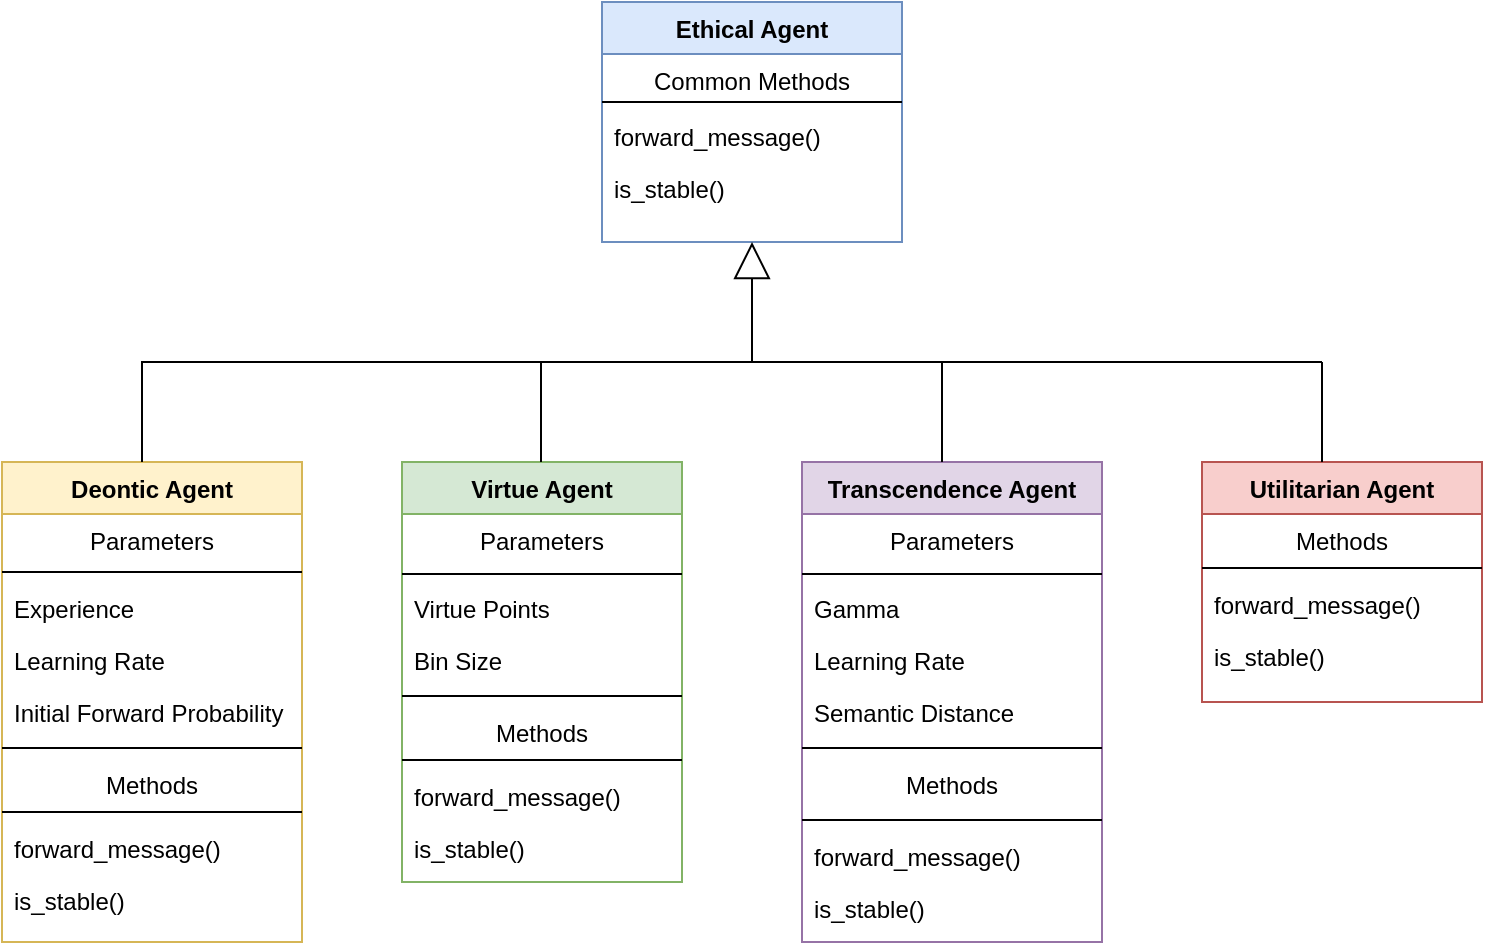 <mxfile version="20.3.0" type="device" pages="2"><diagram id="C5RBs43oDa-KdzZeNtuy" name="Page-1"><mxGraphModel dx="1106" dy="771" grid="1" gridSize="10" guides="1" tooltips="1" connect="1" arrows="1" fold="1" page="1" pageScale="1" pageWidth="827" pageHeight="1169" math="0" shadow="0"><root><mxCell id="WIyWlLk6GJQsqaUBKTNV-0"/><mxCell id="WIyWlLk6GJQsqaUBKTNV-1" parent="WIyWlLk6GJQsqaUBKTNV-0"/><mxCell id="zkfFHV4jXpPFQw0GAbJ--0" value="Ethical Agent" style="swimlane;fontStyle=1;align=center;verticalAlign=top;childLayout=stackLayout;horizontal=1;startSize=26;horizontalStack=0;resizeParent=1;resizeLast=0;collapsible=1;marginBottom=0;rounded=0;shadow=0;strokeWidth=1;fillColor=#dae8fc;strokeColor=#6c8ebf;" parent="WIyWlLk6GJQsqaUBKTNV-1" vertex="1"><mxGeometry x="330" y="70" width="150" height="120" as="geometry"><mxRectangle x="230" y="140" width="160" height="26" as="alternateBounds"/></mxGeometry></mxCell><mxCell id="zkfFHV4jXpPFQw0GAbJ--2" value="Common Methods" style="text;align=center;verticalAlign=top;spacingLeft=4;spacingRight=4;overflow=hidden;rotatable=0;points=[[0,0.5],[1,0.5]];portConstraint=eastwest;rounded=0;shadow=0;html=0;" parent="zkfFHV4jXpPFQw0GAbJ--0" vertex="1"><mxGeometry y="26" width="150" height="20" as="geometry"/></mxCell><mxCell id="zkfFHV4jXpPFQw0GAbJ--4" value="" style="line;html=1;strokeWidth=1;align=left;verticalAlign=middle;spacingTop=-1;spacingLeft=3;spacingRight=3;rotatable=0;labelPosition=right;points=[];portConstraint=eastwest;" parent="zkfFHV4jXpPFQw0GAbJ--0" vertex="1"><mxGeometry y="46" width="150" height="8" as="geometry"/></mxCell><mxCell id="_ln741WjJNHpquCPt0FL-15" value="forward_message()" style="text;align=left;verticalAlign=top;spacingLeft=4;spacingRight=4;overflow=hidden;rotatable=0;points=[[0,0.5],[1,0.5]];portConstraint=eastwest;" parent="zkfFHV4jXpPFQw0GAbJ--0" vertex="1"><mxGeometry y="54" width="150" height="26" as="geometry"/></mxCell><mxCell id="_ln741WjJNHpquCPt0FL-17" value="is_stable()" style="text;align=left;verticalAlign=top;spacingLeft=4;spacingRight=4;overflow=hidden;rotatable=0;points=[[0,0.5],[1,0.5]];portConstraint=eastwest;" parent="zkfFHV4jXpPFQw0GAbJ--0" vertex="1"><mxGeometry y="80" width="150" height="26" as="geometry"/></mxCell><mxCell id="zkfFHV4jXpPFQw0GAbJ--6" value="Deontic Agent" style="swimlane;fontStyle=1;align=center;verticalAlign=top;childLayout=stackLayout;horizontal=1;startSize=26;horizontalStack=0;resizeParent=1;resizeLast=0;collapsible=1;marginBottom=0;rounded=0;shadow=0;strokeWidth=1;fillColor=#fff2cc;strokeColor=#d6b656;" parent="WIyWlLk6GJQsqaUBKTNV-1" vertex="1"><mxGeometry x="30" y="300" width="150" height="240" as="geometry"><mxRectangle x="130" y="380" width="160" height="26" as="alternateBounds"/></mxGeometry></mxCell><mxCell id="zkfFHV4jXpPFQw0GAbJ--8" value="Parameters" style="text;align=center;verticalAlign=top;spacingLeft=4;spacingRight=4;overflow=hidden;rotatable=0;points=[[0,0.5],[1,0.5]];portConstraint=eastwest;rounded=0;shadow=0;html=0;" parent="zkfFHV4jXpPFQw0GAbJ--6" vertex="1"><mxGeometry y="26" width="150" height="24" as="geometry"/></mxCell><mxCell id="zkfFHV4jXpPFQw0GAbJ--9" value="" style="line;html=1;strokeWidth=1;align=left;verticalAlign=middle;spacingTop=-1;spacingLeft=3;spacingRight=3;rotatable=0;labelPosition=right;points=[];portConstraint=eastwest;" parent="zkfFHV4jXpPFQw0GAbJ--6" vertex="1"><mxGeometry y="50" width="150" height="10" as="geometry"/></mxCell><mxCell id="zkfFHV4jXpPFQw0GAbJ--11" value="Experience" style="text;align=left;verticalAlign=top;spacingLeft=4;spacingRight=4;overflow=hidden;rotatable=0;points=[[0,0.5],[1,0.5]];portConstraint=eastwest;" parent="zkfFHV4jXpPFQw0GAbJ--6" vertex="1"><mxGeometry y="60" width="150" height="26" as="geometry"/></mxCell><mxCell id="zkfFHV4jXpPFQw0GAbJ--10" value="Learning Rate" style="text;align=left;verticalAlign=top;spacingLeft=4;spacingRight=4;overflow=hidden;rotatable=0;points=[[0,0.5],[1,0.5]];portConstraint=eastwest;fontStyle=0" parent="zkfFHV4jXpPFQw0GAbJ--6" vertex="1"><mxGeometry y="86" width="150" height="26" as="geometry"/></mxCell><mxCell id="_ln741WjJNHpquCPt0FL-18" value="Initial Forward Probability" style="text;align=left;verticalAlign=top;spacingLeft=4;spacingRight=4;overflow=hidden;rotatable=0;points=[[0,0.5],[1,0.5]];portConstraint=eastwest;fontStyle=0" parent="zkfFHV4jXpPFQw0GAbJ--6" vertex="1"><mxGeometry y="112" width="150" height="26" as="geometry"/></mxCell><mxCell id="_ln741WjJNHpquCPt0FL-21" value="" style="line;html=1;strokeWidth=1;align=left;verticalAlign=middle;spacingTop=-1;spacingLeft=3;spacingRight=3;rotatable=0;labelPosition=right;points=[];portConstraint=eastwest;" parent="zkfFHV4jXpPFQw0GAbJ--6" vertex="1"><mxGeometry y="138" width="150" height="10" as="geometry"/></mxCell><mxCell id="_ln741WjJNHpquCPt0FL-23" value="Methods" style="text;align=center;verticalAlign=top;spacingLeft=4;spacingRight=4;overflow=hidden;rotatable=0;points=[[0,0.5],[1,0.5]];portConstraint=eastwest;fontStyle=0" parent="zkfFHV4jXpPFQw0GAbJ--6" vertex="1"><mxGeometry y="148" width="150" height="22" as="geometry"/></mxCell><mxCell id="_ln741WjJNHpquCPt0FL-25" value="" style="line;html=1;strokeWidth=1;align=left;verticalAlign=middle;spacingTop=-1;spacingLeft=3;spacingRight=3;rotatable=0;labelPosition=right;points=[];portConstraint=eastwest;" parent="zkfFHV4jXpPFQw0GAbJ--6" vertex="1"><mxGeometry y="170" width="150" height="10" as="geometry"/></mxCell><mxCell id="_ln741WjJNHpquCPt0FL-26" value="forward_message()" style="text;align=left;verticalAlign=top;spacingLeft=4;spacingRight=4;overflow=hidden;rotatable=0;points=[[0,0.5],[1,0.5]];portConstraint=eastwest;" parent="zkfFHV4jXpPFQw0GAbJ--6" vertex="1"><mxGeometry y="180" width="150" height="26" as="geometry"/></mxCell><mxCell id="_ln741WjJNHpquCPt0FL-28" value="is_stable()" style="text;align=left;verticalAlign=top;spacingLeft=4;spacingRight=4;overflow=hidden;rotatable=0;points=[[0,0.5],[1,0.5]];portConstraint=eastwest;" parent="zkfFHV4jXpPFQw0GAbJ--6" vertex="1"><mxGeometry y="206" width="150" height="24" as="geometry"/></mxCell><mxCell id="zkfFHV4jXpPFQw0GAbJ--13" value="Virtue Agent" style="swimlane;fontStyle=1;align=center;verticalAlign=top;childLayout=stackLayout;horizontal=1;startSize=26;horizontalStack=0;resizeParent=1;resizeLast=0;collapsible=1;marginBottom=0;rounded=0;shadow=0;strokeWidth=1;fillColor=#d5e8d4;strokeColor=#82b366;" parent="WIyWlLk6GJQsqaUBKTNV-1" vertex="1"><mxGeometry x="230" y="300" width="140" height="210" as="geometry"><mxRectangle x="340" y="380" width="170" height="26" as="alternateBounds"/></mxGeometry></mxCell><mxCell id="zkfFHV4jXpPFQw0GAbJ--14" value="Parameters" style="text;align=center;verticalAlign=top;spacingLeft=4;spacingRight=4;overflow=hidden;rotatable=0;points=[[0,0.5],[1,0.5]];portConstraint=eastwest;" parent="zkfFHV4jXpPFQw0GAbJ--13" vertex="1"><mxGeometry y="26" width="140" height="26" as="geometry"/></mxCell><mxCell id="zkfFHV4jXpPFQw0GAbJ--15" value="" style="line;html=1;strokeWidth=1;align=left;verticalAlign=middle;spacingTop=-1;spacingLeft=3;spacingRight=3;rotatable=0;labelPosition=right;points=[];portConstraint=eastwest;" parent="zkfFHV4jXpPFQw0GAbJ--13" vertex="1"><mxGeometry y="52" width="140" height="8" as="geometry"/></mxCell><mxCell id="_ln741WjJNHpquCPt0FL-29" value="Virtue Points" style="text;align=left;verticalAlign=top;spacingLeft=4;spacingRight=4;overflow=hidden;rotatable=0;points=[[0,0.5],[1,0.5]];portConstraint=eastwest;" parent="zkfFHV4jXpPFQw0GAbJ--13" vertex="1"><mxGeometry y="60" width="140" height="26" as="geometry"/></mxCell><mxCell id="_ln741WjJNHpquCPt0FL-30" value="Bin Size" style="text;align=left;verticalAlign=top;spacingLeft=4;spacingRight=4;overflow=hidden;rotatable=0;points=[[0,0.5],[1,0.5]];portConstraint=eastwest;fontStyle=0" parent="zkfFHV4jXpPFQw0GAbJ--13" vertex="1"><mxGeometry y="86" width="140" height="26" as="geometry"/></mxCell><mxCell id="_ln741WjJNHpquCPt0FL-31" value="" style="line;html=1;strokeWidth=1;align=left;verticalAlign=middle;spacingTop=-1;spacingLeft=3;spacingRight=3;rotatable=0;labelPosition=right;points=[];portConstraint=eastwest;" parent="zkfFHV4jXpPFQw0GAbJ--13" vertex="1"><mxGeometry y="112" width="140" height="10" as="geometry"/></mxCell><mxCell id="_ln741WjJNHpquCPt0FL-32" value="Methods" style="text;align=center;verticalAlign=top;spacingLeft=4;spacingRight=4;overflow=hidden;rotatable=0;points=[[0,0.5],[1,0.5]];portConstraint=eastwest;fontStyle=0" parent="zkfFHV4jXpPFQw0GAbJ--13" vertex="1"><mxGeometry y="122" width="140" height="22" as="geometry"/></mxCell><mxCell id="_ln741WjJNHpquCPt0FL-33" value="" style="line;html=1;strokeWidth=1;align=left;verticalAlign=middle;spacingTop=-1;spacingLeft=3;spacingRight=3;rotatable=0;labelPosition=right;points=[];portConstraint=eastwest;" parent="zkfFHV4jXpPFQw0GAbJ--13" vertex="1"><mxGeometry y="144" width="140" height="10" as="geometry"/></mxCell><mxCell id="_ln741WjJNHpquCPt0FL-34" value="forward_message()" style="text;align=left;verticalAlign=top;spacingLeft=4;spacingRight=4;overflow=hidden;rotatable=0;points=[[0,0.5],[1,0.5]];portConstraint=eastwest;" parent="zkfFHV4jXpPFQw0GAbJ--13" vertex="1"><mxGeometry y="154" width="140" height="26" as="geometry"/></mxCell><mxCell id="_ln741WjJNHpquCPt0FL-36" value="is_stable()" style="text;align=left;verticalAlign=top;spacingLeft=4;spacingRight=4;overflow=hidden;rotatable=0;points=[[0,0.5],[1,0.5]];portConstraint=eastwest;" parent="zkfFHV4jXpPFQw0GAbJ--13" vertex="1"><mxGeometry y="180" width="140" height="26" as="geometry"/></mxCell><mxCell id="_ln741WjJNHpquCPt0FL-0" value="Transcendence Agent" style="swimlane;fontStyle=1;align=center;verticalAlign=top;childLayout=stackLayout;horizontal=1;startSize=26;horizontalStack=0;resizeParent=1;resizeLast=0;collapsible=1;marginBottom=0;rounded=0;shadow=0;strokeWidth=1;fillColor=#e1d5e7;strokeColor=#9673a6;" parent="WIyWlLk6GJQsqaUBKTNV-1" vertex="1"><mxGeometry x="430" y="300" width="150" height="240" as="geometry"><mxRectangle x="130" y="380" width="160" height="26" as="alternateBounds"/></mxGeometry></mxCell><mxCell id="_ln741WjJNHpquCPt0FL-38" value="Parameters" style="text;align=center;verticalAlign=top;spacingLeft=4;spacingRight=4;overflow=hidden;rotatable=0;points=[[0,0.5],[1,0.5]];portConstraint=eastwest;" parent="_ln741WjJNHpquCPt0FL-0" vertex="1"><mxGeometry y="26" width="150" height="26" as="geometry"/></mxCell><mxCell id="_ln741WjJNHpquCPt0FL-39" value="" style="line;html=1;strokeWidth=1;align=left;verticalAlign=middle;spacingTop=-1;spacingLeft=3;spacingRight=3;rotatable=0;labelPosition=right;points=[];portConstraint=eastwest;" parent="_ln741WjJNHpquCPt0FL-0" vertex="1"><mxGeometry y="52" width="150" height="8" as="geometry"/></mxCell><mxCell id="_ln741WjJNHpquCPt0FL-40" value="Gamma" style="text;align=left;verticalAlign=top;spacingLeft=4;spacingRight=4;overflow=hidden;rotatable=0;points=[[0,0.5],[1,0.5]];portConstraint=eastwest;" parent="_ln741WjJNHpquCPt0FL-0" vertex="1"><mxGeometry y="60" width="150" height="26" as="geometry"/></mxCell><mxCell id="_ln741WjJNHpquCPt0FL-41" value="Learning Rate&#10;&#10;&#10;" style="text;align=left;verticalAlign=top;spacingLeft=4;spacingRight=4;overflow=hidden;rotatable=0;points=[[0,0.5],[1,0.5]];portConstraint=eastwest;fontStyle=0" parent="_ln741WjJNHpquCPt0FL-0" vertex="1"><mxGeometry y="86" width="150" height="26" as="geometry"/></mxCell><mxCell id="_ln741WjJNHpquCPt0FL-46" value="Semantic Distance" style="text;align=left;verticalAlign=top;spacingLeft=4;spacingRight=4;overflow=hidden;rotatable=0;points=[[0,0.5],[1,0.5]];portConstraint=eastwest;" parent="_ln741WjJNHpquCPt0FL-0" vertex="1"><mxGeometry y="112" width="150" height="26" as="geometry"/></mxCell><mxCell id="_ln741WjJNHpquCPt0FL-42" value="" style="line;html=1;strokeWidth=1;align=left;verticalAlign=middle;spacingTop=-1;spacingLeft=3;spacingRight=3;rotatable=0;labelPosition=right;points=[];portConstraint=eastwest;" parent="_ln741WjJNHpquCPt0FL-0" vertex="1"><mxGeometry y="138" width="150" height="10" as="geometry"/></mxCell><mxCell id="_ln741WjJNHpquCPt0FL-45" value="Methods" style="text;align=center;verticalAlign=top;spacingLeft=4;spacingRight=4;overflow=hidden;rotatable=0;points=[[0,0.5],[1,0.5]];portConstraint=eastwest;" parent="_ln741WjJNHpquCPt0FL-0" vertex="1"><mxGeometry y="148" width="150" height="26" as="geometry"/></mxCell><mxCell id="_ln741WjJNHpquCPt0FL-44" value="" style="line;html=1;strokeWidth=1;align=left;verticalAlign=middle;spacingTop=-1;spacingLeft=3;spacingRight=3;rotatable=0;labelPosition=right;points=[];portConstraint=eastwest;" parent="_ln741WjJNHpquCPt0FL-0" vertex="1"><mxGeometry y="174" width="150" height="10" as="geometry"/></mxCell><mxCell id="_ln741WjJNHpquCPt0FL-49" value="forward_message()" style="text;align=left;verticalAlign=top;spacingLeft=4;spacingRight=4;overflow=hidden;rotatable=0;points=[[0,0.5],[1,0.5]];portConstraint=eastwest;" parent="_ln741WjJNHpquCPt0FL-0" vertex="1"><mxGeometry y="184" width="150" height="26" as="geometry"/></mxCell><mxCell id="_ln741WjJNHpquCPt0FL-51" value="is_stable()" style="text;align=left;verticalAlign=top;spacingLeft=4;spacingRight=4;overflow=hidden;rotatable=0;points=[[0,0.5],[1,0.5]];portConstraint=eastwest;" parent="_ln741WjJNHpquCPt0FL-0" vertex="1"><mxGeometry y="210" width="150" height="26" as="geometry"/></mxCell><mxCell id="_ln741WjJNHpquCPt0FL-6" value="Utilitarian Agent" style="swimlane;fontStyle=1;align=center;verticalAlign=top;childLayout=stackLayout;horizontal=1;startSize=26;horizontalStack=0;resizeParent=1;resizeLast=0;collapsible=1;marginBottom=0;rounded=0;shadow=0;strokeWidth=1;fillColor=#f8cecc;strokeColor=#b85450;" parent="WIyWlLk6GJQsqaUBKTNV-1" vertex="1"><mxGeometry x="630" y="300" width="140" height="120" as="geometry"><mxRectangle x="340" y="380" width="170" height="26" as="alternateBounds"/></mxGeometry></mxCell><mxCell id="_ln741WjJNHpquCPt0FL-70" value="Methods" style="text;align=center;verticalAlign=top;spacingLeft=4;spacingRight=4;overflow=hidden;rotatable=0;points=[[0,0.5],[1,0.5]];portConstraint=eastwest;fontStyle=0" parent="_ln741WjJNHpquCPt0FL-6" vertex="1"><mxGeometry y="26" width="140" height="22" as="geometry"/></mxCell><mxCell id="_ln741WjJNHpquCPt0FL-71" value="" style="line;html=1;strokeWidth=1;align=left;verticalAlign=middle;spacingTop=-1;spacingLeft=3;spacingRight=3;rotatable=0;labelPosition=right;points=[];portConstraint=eastwest;" parent="_ln741WjJNHpquCPt0FL-6" vertex="1"><mxGeometry y="48" width="140" height="10" as="geometry"/></mxCell><mxCell id="_ln741WjJNHpquCPt0FL-72" value="forward_message()" style="text;align=left;verticalAlign=top;spacingLeft=4;spacingRight=4;overflow=hidden;rotatable=0;points=[[0,0.5],[1,0.5]];portConstraint=eastwest;" parent="_ln741WjJNHpquCPt0FL-6" vertex="1"><mxGeometry y="58" width="140" height="26" as="geometry"/></mxCell><mxCell id="_ln741WjJNHpquCPt0FL-73" value="is_stable()" style="text;align=left;verticalAlign=top;spacingLeft=4;spacingRight=4;overflow=hidden;rotatable=0;points=[[0,0.5],[1,0.5]];portConstraint=eastwest;" parent="_ln741WjJNHpquCPt0FL-6" vertex="1"><mxGeometry y="84" width="140" height="26" as="geometry"/></mxCell><mxCell id="_ln741WjJNHpquCPt0FL-62" value="" style="endArrow=block;endSize=16;endFill=0;html=1;rounded=0;entryX=0.5;entryY=1;entryDx=0;entryDy=0;" parent="WIyWlLk6GJQsqaUBKTNV-1" target="zkfFHV4jXpPFQw0GAbJ--0" edge="1"><mxGeometry width="160" relative="1" as="geometry"><mxPoint x="405" y="250" as="sourcePoint"/><mxPoint x="320" y="293" as="targetPoint"/></mxGeometry></mxCell><mxCell id="_ln741WjJNHpquCPt0FL-63" value="" style="endArrow=none;html=1;rounded=0;sourcePerimeterSpacing=195;targetPerimeterSpacing=195;" parent="WIyWlLk6GJQsqaUBKTNV-1" edge="1"><mxGeometry width="50" height="50" relative="1" as="geometry"><mxPoint x="99.5" y="250" as="sourcePoint"/><mxPoint x="690" y="250" as="targetPoint"/></mxGeometry></mxCell><mxCell id="_ln741WjJNHpquCPt0FL-68" value="" style="endArrow=none;html=1;rounded=0;" parent="WIyWlLk6GJQsqaUBKTNV-1" edge="1"><mxGeometry width="50" height="50" relative="1" as="geometry"><mxPoint x="100" y="300" as="sourcePoint"/><mxPoint x="100" y="250" as="targetPoint"/></mxGeometry></mxCell><mxCell id="Y4vtENDToD3QFsKkYO-T-2" value="" style="endArrow=none;html=1;rounded=0;" edge="1" parent="WIyWlLk6GJQsqaUBKTNV-1"><mxGeometry width="50" height="50" relative="1" as="geometry"><mxPoint x="299.5" y="300" as="sourcePoint"/><mxPoint x="299.5" y="250" as="targetPoint"/></mxGeometry></mxCell><mxCell id="Y4vtENDToD3QFsKkYO-T-3" value="" style="endArrow=none;html=1;rounded=0;" edge="1" parent="WIyWlLk6GJQsqaUBKTNV-1"><mxGeometry width="50" height="50" relative="1" as="geometry"><mxPoint x="500" y="300" as="sourcePoint"/><mxPoint x="500" y="250" as="targetPoint"/></mxGeometry></mxCell><mxCell id="Y4vtENDToD3QFsKkYO-T-4" value="" style="endArrow=none;html=1;rounded=0;" edge="1" parent="WIyWlLk6GJQsqaUBKTNV-1"><mxGeometry width="50" height="50" relative="1" as="geometry"><mxPoint x="690" y="300" as="sourcePoint"/><mxPoint x="690" y="250" as="targetPoint"/></mxGeometry></mxCell></root></mxGraphModel></diagram><diagram id="VBhwfaZgSLxSWO1Tp7mD" name="Page-2"><mxGraphModel dx="1326" dy="771" grid="1" gridSize="10" guides="1" tooltips="1" connect="1" arrows="1" fold="1" page="1" pageScale="1" pageWidth="827" pageHeight="1169" math="0" shadow="0"><root><mxCell id="0"/><mxCell id="1" parent="0"/><mxCell id="gdIxHdinQSsihQyZgzLP-1" value="Network Parameters" style="swimlane;fontStyle=0;childLayout=stackLayout;horizontal=1;startSize=26;fillColor=#f5f5f5;horizontalStack=0;resizeParent=1;resizeParentMax=0;resizeLast=0;collapsible=1;marginBottom=0;strokeColor=#666666;fontColor=#333333;" vertex="1" parent="1"><mxGeometry x="90" y="90" width="140" height="104" as="geometry"/></mxCell><mxCell id="gdIxHdinQSsihQyZgzLP-2" value="Msg Cost" style="text;strokeColor=none;fillColor=none;align=left;verticalAlign=top;spacingLeft=4;spacingRight=4;overflow=hidden;rotatable=0;points=[[0,0.5],[1,0.5]];portConstraint=eastwest;" vertex="1" parent="gdIxHdinQSsihQyZgzLP-1"><mxGeometry y="26" width="140" height="26" as="geometry"/></mxCell><mxCell id="gdIxHdinQSsihQyZgzLP-3" value="Msg Utility" style="text;strokeColor=none;fillColor=none;align=left;verticalAlign=top;spacingLeft=4;spacingRight=4;overflow=hidden;rotatable=0;points=[[0,0.5],[1,0.5]];portConstraint=eastwest;" vertex="1" parent="gdIxHdinQSsihQyZgzLP-1"><mxGeometry y="52" width="140" height="26" as="geometry"/></mxCell><mxCell id="gdIxHdinQSsihQyZgzLP-4" value="Burnout Threshold" style="text;strokeColor=none;fillColor=none;align=left;verticalAlign=top;spacingLeft=4;spacingRight=4;overflow=hidden;rotatable=0;points=[[0,0.5],[1,0.5]];portConstraint=eastwest;" vertex="1" parent="gdIxHdinQSsihQyZgzLP-1"><mxGeometry y="78" width="140" height="26" as="geometry"/></mxCell></root></mxGraphModel></diagram></mxfile>